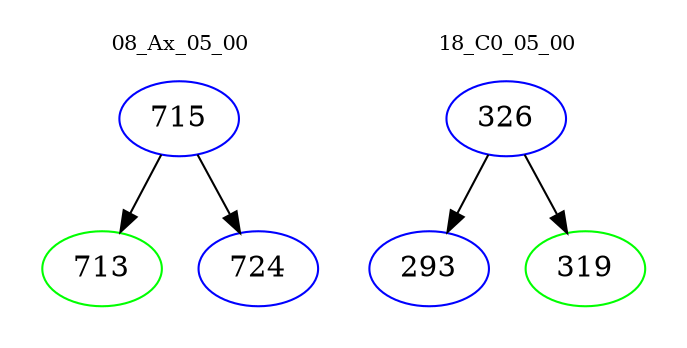 digraph{
subgraph cluster_0 {
color = white
label = "08_Ax_05_00";
fontsize=10;
T0_715 [label="715", color="blue"]
T0_715 -> T0_713 [color="black"]
T0_713 [label="713", color="green"]
T0_715 -> T0_724 [color="black"]
T0_724 [label="724", color="blue"]
}
subgraph cluster_1 {
color = white
label = "18_C0_05_00";
fontsize=10;
T1_326 [label="326", color="blue"]
T1_326 -> T1_293 [color="black"]
T1_293 [label="293", color="blue"]
T1_326 -> T1_319 [color="black"]
T1_319 [label="319", color="green"]
}
}

